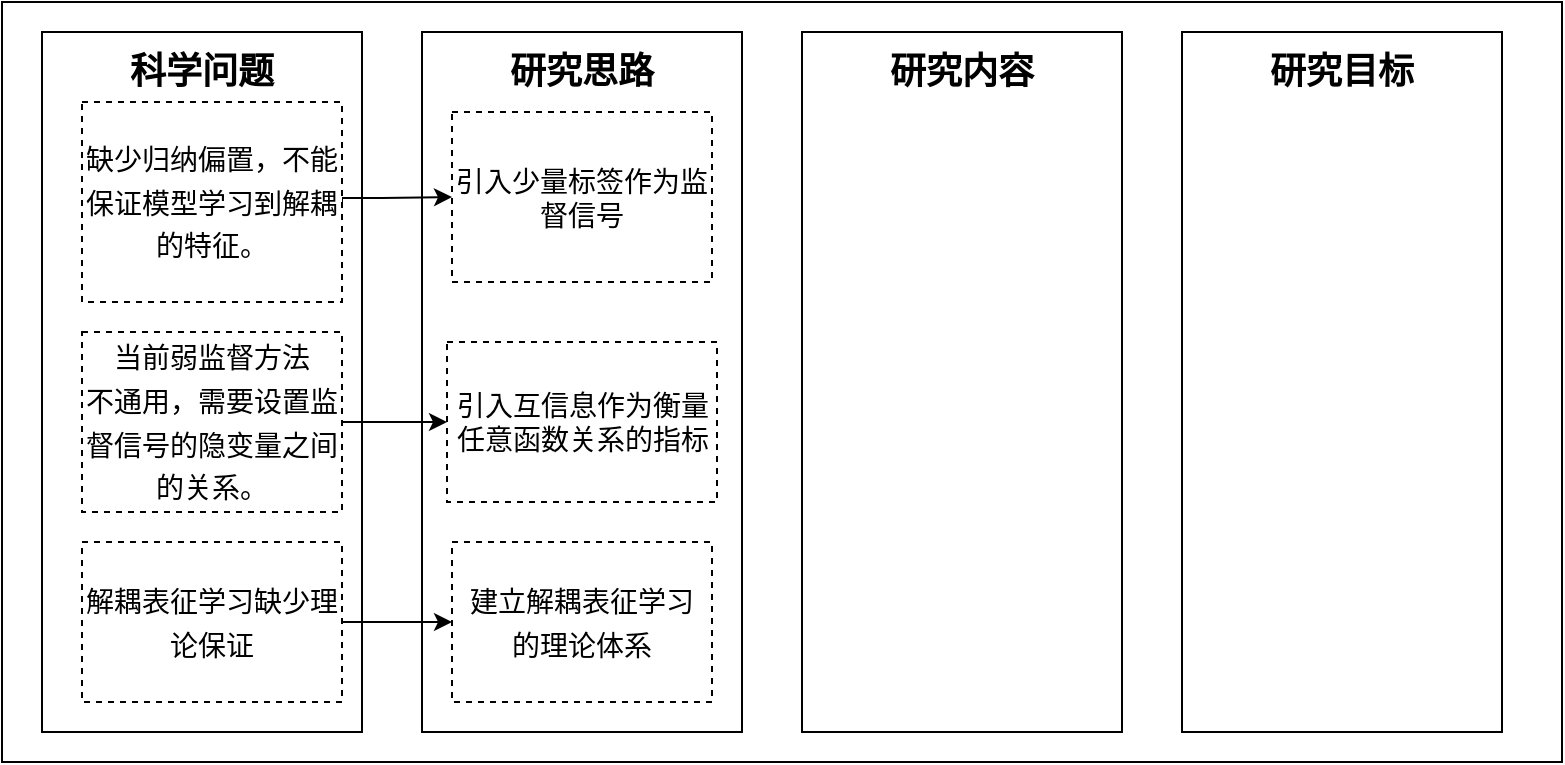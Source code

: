 <mxfile version="15.8.2" type="github"><diagram id="yFrV9O_MNMDJxBCRGTHV" name="Page-1"><mxGraphModel dx="1038" dy="547" grid="1" gridSize="10" guides="1" tooltips="1" connect="1" arrows="1" fold="1" page="1" pageScale="1" pageWidth="827" pageHeight="1169" math="0" shadow="0"><root><mxCell id="0"/><mxCell id="1" parent="0"/><mxCell id="ViVkCGTKgrL1hdgB-bwt-2" value="" style="rounded=0;whiteSpace=wrap;html=1;" vertex="1" parent="1"><mxGeometry x="80" y="90" width="780" height="380" as="geometry"/></mxCell><mxCell id="ViVkCGTKgrL1hdgB-bwt-3" value="" style="rounded=0;whiteSpace=wrap;html=1;" vertex="1" parent="1"><mxGeometry x="100" y="105" width="160" height="350" as="geometry"/></mxCell><mxCell id="ViVkCGTKgrL1hdgB-bwt-7" value="" style="rounded=0;whiteSpace=wrap;html=1;" vertex="1" parent="1"><mxGeometry x="290" y="105" width="160" height="350" as="geometry"/></mxCell><mxCell id="ViVkCGTKgrL1hdgB-bwt-8" value="" style="rounded=0;whiteSpace=wrap;html=1;" vertex="1" parent="1"><mxGeometry x="480" y="105" width="160" height="350" as="geometry"/></mxCell><mxCell id="ViVkCGTKgrL1hdgB-bwt-9" value="" style="rounded=0;whiteSpace=wrap;html=1;" vertex="1" parent="1"><mxGeometry x="670" y="105" width="160" height="350" as="geometry"/></mxCell><mxCell id="ViVkCGTKgrL1hdgB-bwt-11" value="&lt;font style=&quot;font-size: 18px&quot;&gt;&lt;b&gt;科学问题&lt;/b&gt;&lt;/font&gt;" style="rounded=0;whiteSpace=wrap;html=1;opacity=0;" vertex="1" parent="1"><mxGeometry x="120" y="110" width="120" height="30" as="geometry"/></mxCell><mxCell id="ViVkCGTKgrL1hdgB-bwt-12" value="&lt;b&gt;研究思路&lt;/b&gt;" style="rounded=0;whiteSpace=wrap;html=1;fontSize=18;opacity=0;" vertex="1" parent="1"><mxGeometry x="310" y="105" width="120" height="40" as="geometry"/></mxCell><mxCell id="ViVkCGTKgrL1hdgB-bwt-13" value="&lt;b&gt;研究内容&lt;/b&gt;" style="rounded=0;whiteSpace=wrap;html=1;fontSize=18;opacity=0;" vertex="1" parent="1"><mxGeometry x="500" y="110" width="120" height="30" as="geometry"/></mxCell><mxCell id="ViVkCGTKgrL1hdgB-bwt-14" value="&lt;b&gt;研究目标&lt;/b&gt;" style="rounded=0;whiteSpace=wrap;html=1;fontSize=18;opacity=0;" vertex="1" parent="1"><mxGeometry x="690" y="110" width="120" height="30" as="geometry"/></mxCell><mxCell id="ViVkCGTKgrL1hdgB-bwt-22" style="edgeStyle=orthogonalEdgeStyle;rounded=0;orthogonalLoop=1;jettySize=auto;html=1;exitX=1;exitY=0.5;exitDx=0;exitDy=0;fontSize=14;entryX=0;entryY=0.5;entryDx=0;entryDy=0;" edge="1" parent="1" source="ViVkCGTKgrL1hdgB-bwt-15" target="ViVkCGTKgrL1hdgB-bwt-24"><mxGeometry relative="1" as="geometry"><Array as="points"><mxPoint x="250" y="188"/><mxPoint x="270" y="188"/></Array></mxGeometry></mxCell><mxCell id="ViVkCGTKgrL1hdgB-bwt-15" value="&lt;font style=&quot;font-size: 14px&quot;&gt;缺少归纳偏置，不能保证模型学习到解耦的特征。&lt;/font&gt;" style="rounded=0;whiteSpace=wrap;html=1;fontSize=18;dashed=1;" vertex="1" parent="1"><mxGeometry x="120" y="140" width="130" height="100" as="geometry"/></mxCell><mxCell id="ViVkCGTKgrL1hdgB-bwt-28" style="edgeStyle=orthogonalEdgeStyle;rounded=0;orthogonalLoop=1;jettySize=auto;html=1;exitX=1;exitY=0.5;exitDx=0;exitDy=0;entryX=0;entryY=0.5;entryDx=0;entryDy=0;fontSize=14;" edge="1" parent="1" source="ViVkCGTKgrL1hdgB-bwt-16" target="ViVkCGTKgrL1hdgB-bwt-25"><mxGeometry relative="1" as="geometry"/></mxCell><mxCell id="ViVkCGTKgrL1hdgB-bwt-16" value="&lt;font style=&quot;font-size: 14px&quot;&gt;当前弱监督方法&lt;br&gt;不通用，需要设置监督信号的隐变量之间的关系。&lt;/font&gt;" style="rounded=0;whiteSpace=wrap;html=1;fontSize=18;dashed=1;" vertex="1" parent="1"><mxGeometry x="120" y="255" width="130" height="90" as="geometry"/></mxCell><mxCell id="ViVkCGTKgrL1hdgB-bwt-27" style="edgeStyle=orthogonalEdgeStyle;rounded=0;orthogonalLoop=1;jettySize=auto;html=1;exitX=1;exitY=0.5;exitDx=0;exitDy=0;entryX=0;entryY=0.5;entryDx=0;entryDy=0;fontSize=14;" edge="1" parent="1" source="ViVkCGTKgrL1hdgB-bwt-17" target="ViVkCGTKgrL1hdgB-bwt-26"><mxGeometry relative="1" as="geometry"/></mxCell><mxCell id="ViVkCGTKgrL1hdgB-bwt-17" value="&lt;font style=&quot;font-size: 14px&quot;&gt;解耦表征学习缺少理论保证&lt;/font&gt;" style="rounded=0;whiteSpace=wrap;html=1;fontSize=18;dashed=1;" vertex="1" parent="1"><mxGeometry x="120" y="360" width="130" height="80" as="geometry"/></mxCell><mxCell id="ViVkCGTKgrL1hdgB-bwt-24" value="引入少量标签作为监督信号" style="rounded=0;whiteSpace=wrap;html=1;dashed=1;fontSize=14;" vertex="1" parent="1"><mxGeometry x="305" y="145" width="130" height="85" as="geometry"/></mxCell><mxCell id="ViVkCGTKgrL1hdgB-bwt-25" value="引入互信息作为衡量任意函数关系的指标" style="rounded=0;whiteSpace=wrap;html=1;dashed=1;fontSize=14;" vertex="1" parent="1"><mxGeometry x="302.5" y="260" width="135" height="80" as="geometry"/></mxCell><mxCell id="ViVkCGTKgrL1hdgB-bwt-26" value="&lt;span style=&quot;font-size: 14px&quot;&gt;建立解耦表征学习&lt;br&gt;的理论体系&lt;br&gt;&lt;/span&gt;" style="rounded=0;whiteSpace=wrap;html=1;fontSize=18;dashed=1;" vertex="1" parent="1"><mxGeometry x="305" y="360" width="130" height="80" as="geometry"/></mxCell></root></mxGraphModel></diagram></mxfile>